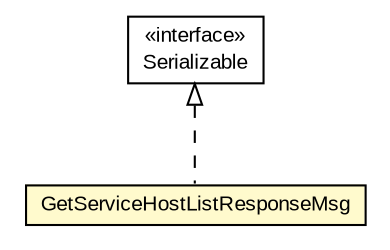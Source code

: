 #!/usr/local/bin/dot
#
# Class diagram 
# Generated by UMLGraph version R5_6-24-gf6e263 (http://www.umlgraph.org/)
#

digraph G {
	edge [fontname="arial",fontsize=10,labelfontname="arial",labelfontsize=10];
	node [fontname="arial",fontsize=10,shape=plaintext];
	nodesep=0.25;
	ranksep=0.5;
	// org.miloss.fgsms.services.interfaces.dataaccessservice.GetServiceHostListResponseMsg
	c640151 [label=<<table title="org.miloss.fgsms.services.interfaces.dataaccessservice.GetServiceHostListResponseMsg" border="0" cellborder="1" cellspacing="0" cellpadding="2" port="p" bgcolor="lemonChiffon" href="./GetServiceHostListResponseMsg.html">
		<tr><td><table border="0" cellspacing="0" cellpadding="1">
<tr><td align="center" balign="center"> GetServiceHostListResponseMsg </td></tr>
		</table></td></tr>
		</table>>, URL="./GetServiceHostListResponseMsg.html", fontname="arial", fontcolor="black", fontsize=10.0];
	//org.miloss.fgsms.services.interfaces.dataaccessservice.GetServiceHostListResponseMsg implements java.io.Serializable
	c641064:p -> c640151:p [dir=back,arrowtail=empty,style=dashed];
	// java.io.Serializable
	c641064 [label=<<table title="java.io.Serializable" border="0" cellborder="1" cellspacing="0" cellpadding="2" port="p" href="http://java.sun.com/j2se/1.4.2/docs/api/java/io/Serializable.html">
		<tr><td><table border="0" cellspacing="0" cellpadding="1">
<tr><td align="center" balign="center"> &#171;interface&#187; </td></tr>
<tr><td align="center" balign="center"> Serializable </td></tr>
		</table></td></tr>
		</table>>, URL="http://java.sun.com/j2se/1.4.2/docs/api/java/io/Serializable.html", fontname="arial", fontcolor="black", fontsize=10.0];
}

